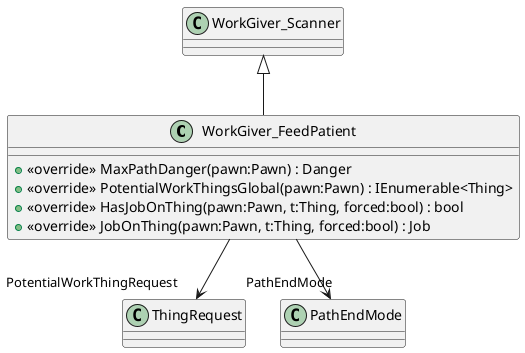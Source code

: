 @startuml
class WorkGiver_FeedPatient {
    + <<override>> MaxPathDanger(pawn:Pawn) : Danger
    + <<override>> PotentialWorkThingsGlobal(pawn:Pawn) : IEnumerable<Thing>
    + <<override>> HasJobOnThing(pawn:Pawn, t:Thing, forced:bool) : bool
    + <<override>> JobOnThing(pawn:Pawn, t:Thing, forced:bool) : Job
}
WorkGiver_Scanner <|-- WorkGiver_FeedPatient
WorkGiver_FeedPatient --> "PotentialWorkThingRequest" ThingRequest
WorkGiver_FeedPatient --> "PathEndMode" PathEndMode
@enduml
